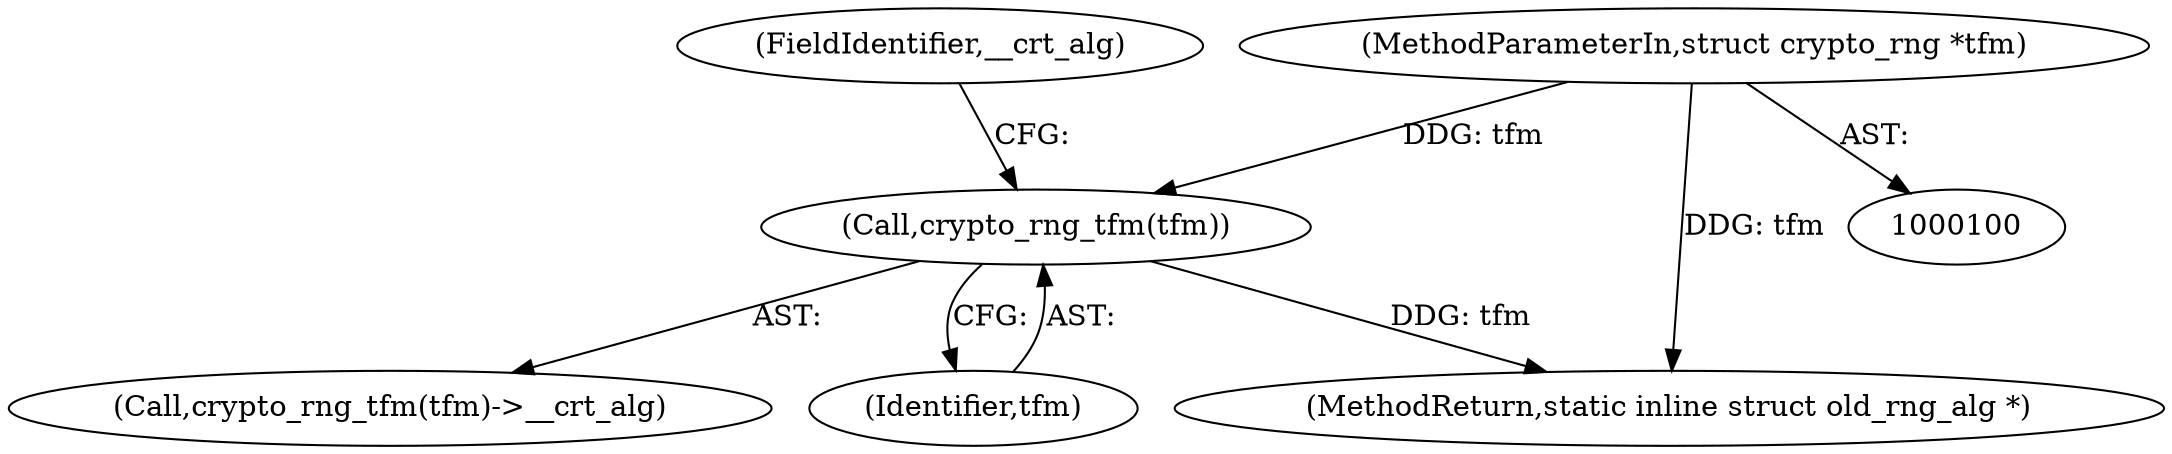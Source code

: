 digraph "1_linux_94f1bb15bed84ad6c893916b7e7b9db6f1d7eec6@API" {
"1000107" [label="(Call,crypto_rng_tfm(tfm))"];
"1000101" [label="(MethodParameterIn,struct crypto_rng *tfm)"];
"1000106" [label="(Call,crypto_rng_tfm(tfm)->__crt_alg)"];
"1000101" [label="(MethodParameterIn,struct crypto_rng *tfm)"];
"1000108" [label="(Identifier,tfm)"];
"1000107" [label="(Call,crypto_rng_tfm(tfm))"];
"1000111" [label="(MethodReturn,static inline struct old_rng_alg *)"];
"1000109" [label="(FieldIdentifier,__crt_alg)"];
"1000107" -> "1000106"  [label="AST: "];
"1000107" -> "1000108"  [label="CFG: "];
"1000108" -> "1000107"  [label="AST: "];
"1000109" -> "1000107"  [label="CFG: "];
"1000107" -> "1000111"  [label="DDG: tfm"];
"1000101" -> "1000107"  [label="DDG: tfm"];
"1000101" -> "1000100"  [label="AST: "];
"1000101" -> "1000111"  [label="DDG: tfm"];
}
